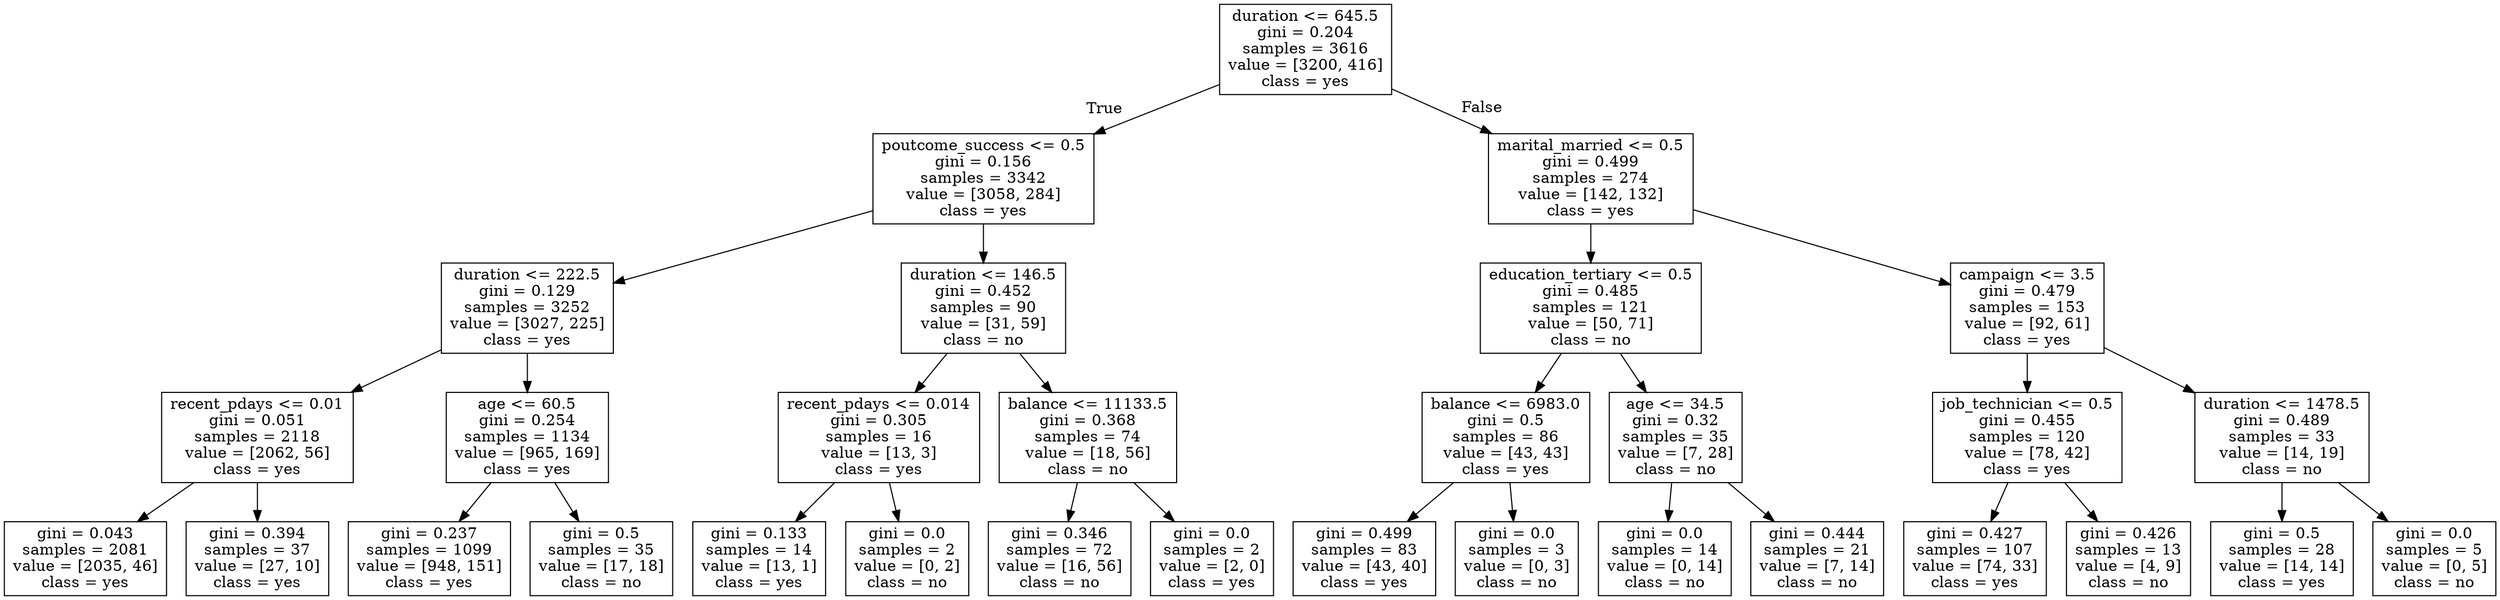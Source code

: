 digraph Tree {
node [shape=box] ;
0 [label="duration <= 645.5\ngini = 0.204\nsamples = 3616\nvalue = [3200, 416]\nclass = yes"] ;
1 [label="poutcome_success <= 0.5\ngini = 0.156\nsamples = 3342\nvalue = [3058, 284]\nclass = yes"] ;
0 -> 1 [labeldistance=2.5, labelangle=45, headlabel="True"] ;
2 [label="duration <= 222.5\ngini = 0.129\nsamples = 3252\nvalue = [3027, 225]\nclass = yes"] ;
1 -> 2 ;
3 [label="recent_pdays <= 0.01\ngini = 0.051\nsamples = 2118\nvalue = [2062, 56]\nclass = yes"] ;
2 -> 3 ;
4 [label="gini = 0.043\nsamples = 2081\nvalue = [2035, 46]\nclass = yes"] ;
3 -> 4 ;
5 [label="gini = 0.394\nsamples = 37\nvalue = [27, 10]\nclass = yes"] ;
3 -> 5 ;
6 [label="age <= 60.5\ngini = 0.254\nsamples = 1134\nvalue = [965, 169]\nclass = yes"] ;
2 -> 6 ;
7 [label="gini = 0.237\nsamples = 1099\nvalue = [948, 151]\nclass = yes"] ;
6 -> 7 ;
8 [label="gini = 0.5\nsamples = 35\nvalue = [17, 18]\nclass = no"] ;
6 -> 8 ;
9 [label="duration <= 146.5\ngini = 0.452\nsamples = 90\nvalue = [31, 59]\nclass = no"] ;
1 -> 9 ;
10 [label="recent_pdays <= 0.014\ngini = 0.305\nsamples = 16\nvalue = [13, 3]\nclass = yes"] ;
9 -> 10 ;
11 [label="gini = 0.133\nsamples = 14\nvalue = [13, 1]\nclass = yes"] ;
10 -> 11 ;
12 [label="gini = 0.0\nsamples = 2\nvalue = [0, 2]\nclass = no"] ;
10 -> 12 ;
13 [label="balance <= 11133.5\ngini = 0.368\nsamples = 74\nvalue = [18, 56]\nclass = no"] ;
9 -> 13 ;
14 [label="gini = 0.346\nsamples = 72\nvalue = [16, 56]\nclass = no"] ;
13 -> 14 ;
15 [label="gini = 0.0\nsamples = 2\nvalue = [2, 0]\nclass = yes"] ;
13 -> 15 ;
16 [label="marital_married <= 0.5\ngini = 0.499\nsamples = 274\nvalue = [142, 132]\nclass = yes"] ;
0 -> 16 [labeldistance=2.5, labelangle=-45, headlabel="False"] ;
17 [label="education_tertiary <= 0.5\ngini = 0.485\nsamples = 121\nvalue = [50, 71]\nclass = no"] ;
16 -> 17 ;
18 [label="balance <= 6983.0\ngini = 0.5\nsamples = 86\nvalue = [43, 43]\nclass = yes"] ;
17 -> 18 ;
19 [label="gini = 0.499\nsamples = 83\nvalue = [43, 40]\nclass = yes"] ;
18 -> 19 ;
20 [label="gini = 0.0\nsamples = 3\nvalue = [0, 3]\nclass = no"] ;
18 -> 20 ;
21 [label="age <= 34.5\ngini = 0.32\nsamples = 35\nvalue = [7, 28]\nclass = no"] ;
17 -> 21 ;
22 [label="gini = 0.0\nsamples = 14\nvalue = [0, 14]\nclass = no"] ;
21 -> 22 ;
23 [label="gini = 0.444\nsamples = 21\nvalue = [7, 14]\nclass = no"] ;
21 -> 23 ;
24 [label="campaign <= 3.5\ngini = 0.479\nsamples = 153\nvalue = [92, 61]\nclass = yes"] ;
16 -> 24 ;
25 [label="job_technician <= 0.5\ngini = 0.455\nsamples = 120\nvalue = [78, 42]\nclass = yes"] ;
24 -> 25 ;
26 [label="gini = 0.427\nsamples = 107\nvalue = [74, 33]\nclass = yes"] ;
25 -> 26 ;
27 [label="gini = 0.426\nsamples = 13\nvalue = [4, 9]\nclass = no"] ;
25 -> 27 ;
28 [label="duration <= 1478.5\ngini = 0.489\nsamples = 33\nvalue = [14, 19]\nclass = no"] ;
24 -> 28 ;
29 [label="gini = 0.5\nsamples = 28\nvalue = [14, 14]\nclass = yes"] ;
28 -> 29 ;
30 [label="gini = 0.0\nsamples = 5\nvalue = [0, 5]\nclass = no"] ;
28 -> 30 ;
}